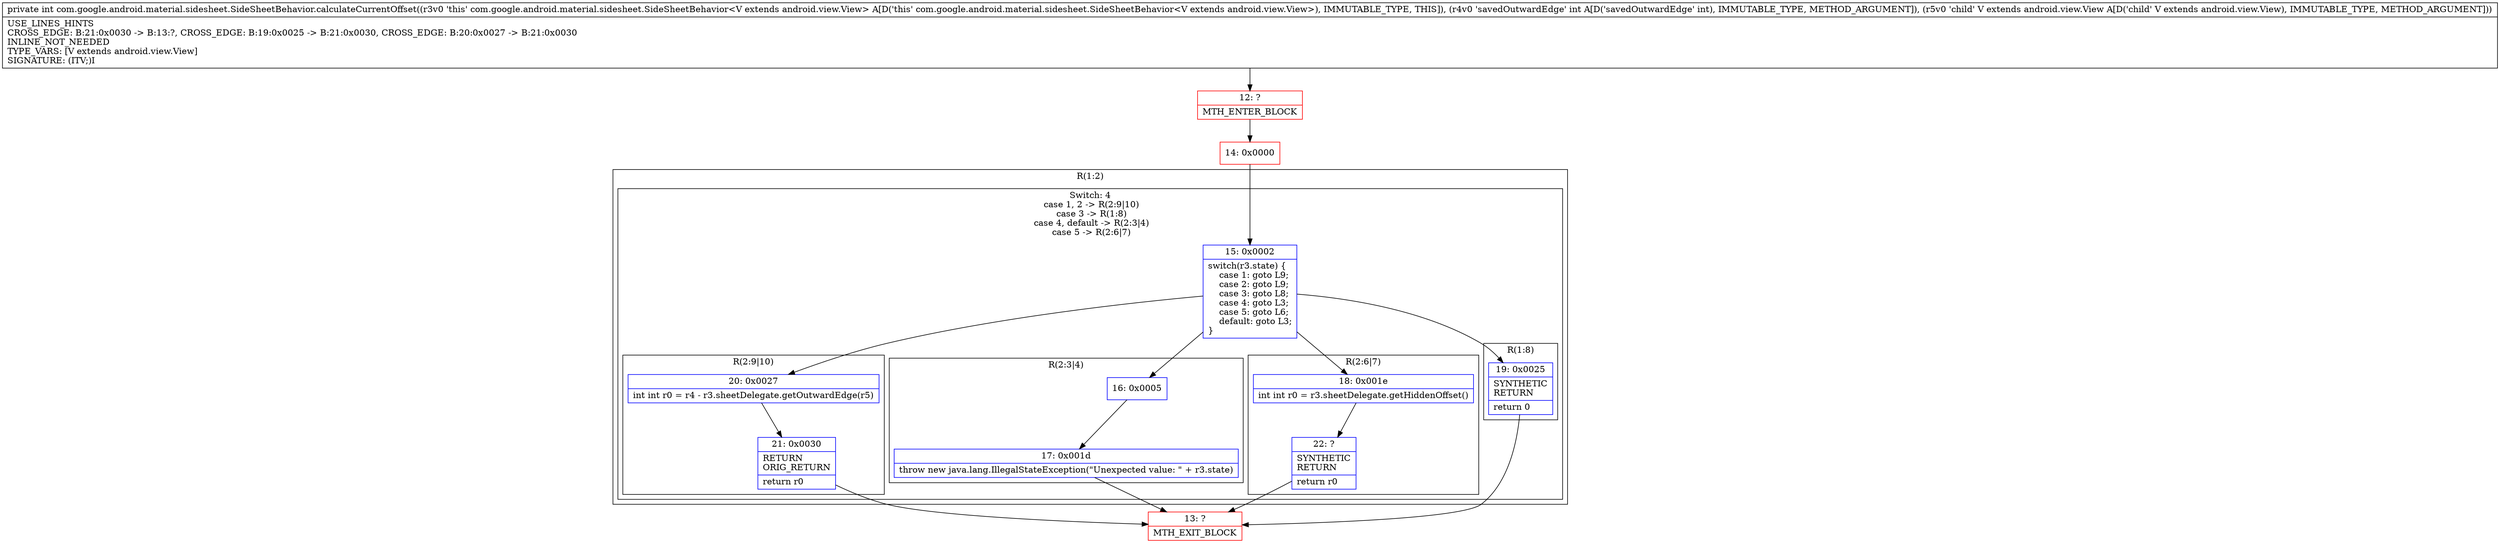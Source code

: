 digraph "CFG forcom.google.android.material.sidesheet.SideSheetBehavior.calculateCurrentOffset(ILandroid\/view\/View;)I" {
subgraph cluster_Region_1255072681 {
label = "R(1:2)";
node [shape=record,color=blue];
subgraph cluster_SwitchRegion_407687099 {
label = "Switch: 4
 case 1, 2 -> R(2:9|10)
 case 3 -> R(1:8)
 case 4, default -> R(2:3|4)
 case 5 -> R(2:6|7)";
node [shape=record,color=blue];
Node_15 [shape=record,label="{15\:\ 0x0002|switch(r3.state) \{\l    case 1: goto L9;\l    case 2: goto L9;\l    case 3: goto L8;\l    case 4: goto L3;\l    case 5: goto L6;\l    default: goto L3;\l\}\l}"];
subgraph cluster_Region_921572307 {
label = "R(2:9|10)";
node [shape=record,color=blue];
Node_20 [shape=record,label="{20\:\ 0x0027|int int r0 = r4 \- r3.sheetDelegate.getOutwardEdge(r5)\l}"];
Node_21 [shape=record,label="{21\:\ 0x0030|RETURN\lORIG_RETURN\l|return r0\l}"];
}
subgraph cluster_Region_2122457 {
label = "R(1:8)";
node [shape=record,color=blue];
Node_19 [shape=record,label="{19\:\ 0x0025|SYNTHETIC\lRETURN\l|return 0\l}"];
}
subgraph cluster_Region_1704254810 {
label = "R(2:3|4)";
node [shape=record,color=blue];
Node_16 [shape=record,label="{16\:\ 0x0005}"];
Node_17 [shape=record,label="{17\:\ 0x001d|throw new java.lang.IllegalStateException(\"Unexpected value: \" + r3.state)\l}"];
}
subgraph cluster_Region_421474796 {
label = "R(2:6|7)";
node [shape=record,color=blue];
Node_18 [shape=record,label="{18\:\ 0x001e|int int r0 = r3.sheetDelegate.getHiddenOffset()\l}"];
Node_22 [shape=record,label="{22\:\ ?|SYNTHETIC\lRETURN\l|return r0\l}"];
}
}
}
Node_12 [shape=record,color=red,label="{12\:\ ?|MTH_ENTER_BLOCK\l}"];
Node_14 [shape=record,color=red,label="{14\:\ 0x0000}"];
Node_13 [shape=record,color=red,label="{13\:\ ?|MTH_EXIT_BLOCK\l}"];
MethodNode[shape=record,label="{private int com.google.android.material.sidesheet.SideSheetBehavior.calculateCurrentOffset((r3v0 'this' com.google.android.material.sidesheet.SideSheetBehavior\<V extends android.view.View\> A[D('this' com.google.android.material.sidesheet.SideSheetBehavior\<V extends android.view.View\>), IMMUTABLE_TYPE, THIS]), (r4v0 'savedOutwardEdge' int A[D('savedOutwardEdge' int), IMMUTABLE_TYPE, METHOD_ARGUMENT]), (r5v0 'child' V extends android.view.View A[D('child' V extends android.view.View), IMMUTABLE_TYPE, METHOD_ARGUMENT]))  | USE_LINES_HINTS\lCROSS_EDGE: B:21:0x0030 \-\> B:13:?, CROSS_EDGE: B:19:0x0025 \-\> B:21:0x0030, CROSS_EDGE: B:20:0x0027 \-\> B:21:0x0030\lINLINE_NOT_NEEDED\lTYPE_VARS: [V extends android.view.View]\lSIGNATURE: (ITV;)I\l}"];
MethodNode -> Node_12;Node_15 -> Node_16;
Node_15 -> Node_18;
Node_15 -> Node_19;
Node_15 -> Node_20;
Node_20 -> Node_21;
Node_21 -> Node_13;
Node_19 -> Node_13;
Node_16 -> Node_17;
Node_17 -> Node_13;
Node_18 -> Node_22;
Node_22 -> Node_13;
Node_12 -> Node_14;
Node_14 -> Node_15;
}

